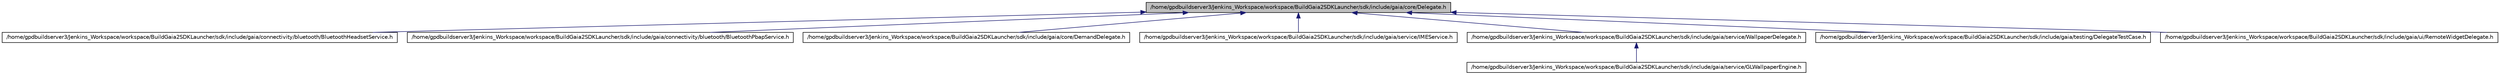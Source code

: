 digraph G
{
  edge [fontname="Helvetica",fontsize="10",labelfontname="Helvetica",labelfontsize="10"];
  node [fontname="Helvetica",fontsize="10",shape=record];
  Node1 [label="/home/gpdbuildserver3/Jenkins_Workspace/workspace/BuildGaia2SDKLauncher/sdk/include/gaia/core/Delegate.h",height=0.2,width=0.4,color="black", fillcolor="grey75", style="filled" fontcolor="black"];
  Node1 -> Node2 [dir=back,color="midnightblue",fontsize="10",style="solid",fontname="Helvetica"];
  Node2 [label="/home/gpdbuildserver3/Jenkins_Workspace/workspace/BuildGaia2SDKLauncher/sdk/include/gaia/connectivity/bluetooth/BluetoothHeadsetService.h",height=0.2,width=0.4,color="black", fillcolor="white", style="filled",URL="$d7/d00/_bluetooth_headset_service_8h.html"];
  Node1 -> Node3 [dir=back,color="midnightblue",fontsize="10",style="solid",fontname="Helvetica"];
  Node3 [label="/home/gpdbuildserver3/Jenkins_Workspace/workspace/BuildGaia2SDKLauncher/sdk/include/gaia/connectivity/bluetooth/BluetoothPbapService.h",height=0.2,width=0.4,color="black", fillcolor="white", style="filled",URL="$df/d24/_bluetooth_pbap_service_8h.html"];
  Node1 -> Node4 [dir=back,color="midnightblue",fontsize="10",style="solid",fontname="Helvetica"];
  Node4 [label="/home/gpdbuildserver3/Jenkins_Workspace/workspace/BuildGaia2SDKLauncher/sdk/include/gaia/core/DemandDelegate.h",height=0.2,width=0.4,color="black", fillcolor="white", style="filled",URL="$d9/d05/_demand_delegate_8h.html"];
  Node1 -> Node5 [dir=back,color="midnightblue",fontsize="10",style="solid",fontname="Helvetica"];
  Node5 [label="/home/gpdbuildserver3/Jenkins_Workspace/workspace/BuildGaia2SDKLauncher/sdk/include/gaia/service/IMEService.h",height=0.2,width=0.4,color="black", fillcolor="white", style="filled",URL="$d0/d0a/_i_m_e_service_8h.html"];
  Node1 -> Node6 [dir=back,color="midnightblue",fontsize="10",style="solid",fontname="Helvetica"];
  Node6 [label="/home/gpdbuildserver3/Jenkins_Workspace/workspace/BuildGaia2SDKLauncher/sdk/include/gaia/service/WallpaperDelegate.h",height=0.2,width=0.4,color="black", fillcolor="white", style="filled",URL="$db/d42/_wallpaper_delegate_8h.html"];
  Node6 -> Node7 [dir=back,color="midnightblue",fontsize="10",style="solid",fontname="Helvetica"];
  Node7 [label="/home/gpdbuildserver3/Jenkins_Workspace/workspace/BuildGaia2SDKLauncher/sdk/include/gaia/service/GLWallpaperEngine.h",height=0.2,width=0.4,color="black", fillcolor="white", style="filled",URL="$d3/d26/_g_l_wallpaper_engine_8h.html"];
  Node1 -> Node8 [dir=back,color="midnightblue",fontsize="10",style="solid",fontname="Helvetica"];
  Node8 [label="/home/gpdbuildserver3/Jenkins_Workspace/workspace/BuildGaia2SDKLauncher/sdk/include/gaia/testing/DelegateTestCase.h",height=0.2,width=0.4,color="black", fillcolor="white", style="filled",URL="$d7/d9b/_delegate_test_case_8h.html"];
  Node1 -> Node9 [dir=back,color="midnightblue",fontsize="10",style="solid",fontname="Helvetica"];
  Node9 [label="/home/gpdbuildserver3/Jenkins_Workspace/workspace/BuildGaia2SDKLauncher/sdk/include/gaia/ui/RemoteWidgetDelegate.h",height=0.2,width=0.4,color="black", fillcolor="white", style="filled",URL="$da/dbc/_remote_widget_delegate_8h.html"];
}
